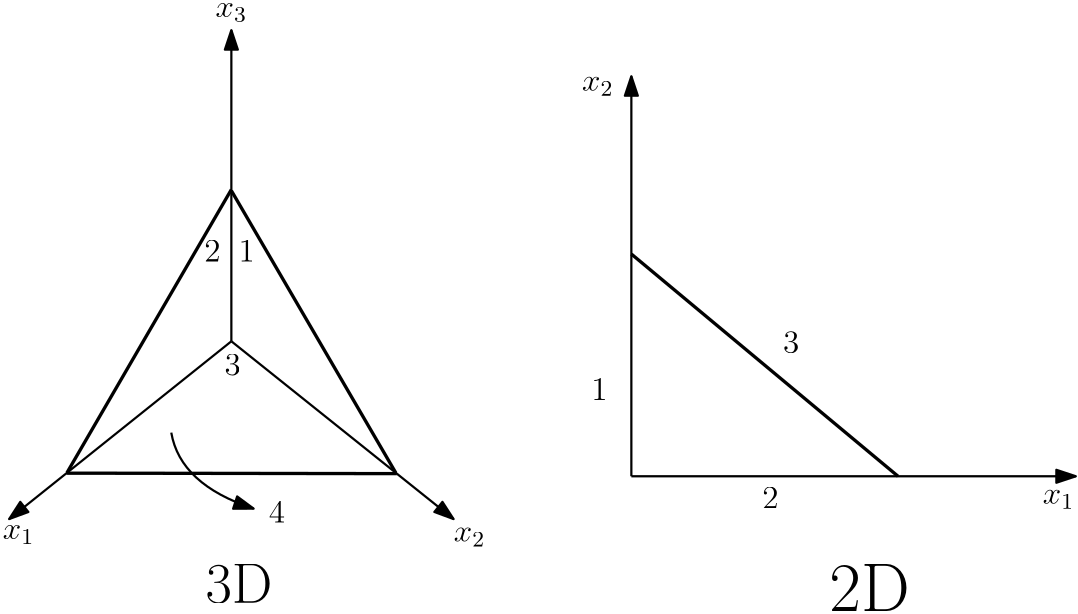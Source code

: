 <?xml version="1.0"?>
<!DOCTYPE ipe SYSTEM "ipe.dtd">
<ipe version="70218" creator="Ipe 7.2.24">
<info created="D:20201007161232" modified="D:20210421182307" author="Francesco Di Nucci - CC BY-SA 4.0" subject="github.com/f-dinucci/appuntiMeccanicaFluidi"/>
<ipestyle name="basic">
<symbol name="arrow/arc(spx)">
<path stroke="sym-stroke" fill="sym-stroke" pen="sym-pen">
0 0 m
-1 0.333 l
-1 -0.333 l
h
</path>
</symbol>
<symbol name="arrow/farc(spx)">
<path stroke="sym-stroke" fill="white" pen="sym-pen">
0 0 m
-1 0.333 l
-1 -0.333 l
h
</path>
</symbol>
<symbol name="arrow/ptarc(spx)">
<path stroke="sym-stroke" fill="sym-stroke" pen="sym-pen">
0 0 m
-1 0.333 l
-0.8 0 l
-1 -0.333 l
h
</path>
</symbol>
<symbol name="arrow/fptarc(spx)">
<path stroke="sym-stroke" fill="white" pen="sym-pen">
0 0 m
-1 0.333 l
-0.8 0 l
-1 -0.333 l
h
</path>
</symbol>
<symbol name="mark/circle(sx)" transformations="translations">
<path fill="sym-stroke">
0.6 0 0 0.6 0 0 e
0.4 0 0 0.4 0 0 e
</path>
</symbol>
<symbol name="mark/disk(sx)" transformations="translations">
<path fill="sym-stroke">
0.6 0 0 0.6 0 0 e
</path>
</symbol>
<symbol name="mark/fdisk(sfx)" transformations="translations">
<group>
<path fill="sym-fill">
0.5 0 0 0.5 0 0 e
</path>
<path fill="sym-stroke" fillrule="eofill">
0.6 0 0 0.6 0 0 e
0.4 0 0 0.4 0 0 e
</path>
</group>
</symbol>
<symbol name="mark/box(sx)" transformations="translations">
<path fill="sym-stroke" fillrule="eofill">
-0.6 -0.6 m
0.6 -0.6 l
0.6 0.6 l
-0.6 0.6 l
h
-0.4 -0.4 m
0.4 -0.4 l
0.4 0.4 l
-0.4 0.4 l
h
</path>
</symbol>
<symbol name="mark/square(sx)" transformations="translations">
<path fill="sym-stroke">
-0.6 -0.6 m
0.6 -0.6 l
0.6 0.6 l
-0.6 0.6 l
h
</path>
</symbol>
<symbol name="mark/fsquare(sfx)" transformations="translations">
<group>
<path fill="sym-fill">
-0.5 -0.5 m
0.5 -0.5 l
0.5 0.5 l
-0.5 0.5 l
h
</path>
<path fill="sym-stroke" fillrule="eofill">
-0.6 -0.6 m
0.6 -0.6 l
0.6 0.6 l
-0.6 0.6 l
h
-0.4 -0.4 m
0.4 -0.4 l
0.4 0.4 l
-0.4 0.4 l
h
</path>
</group>
</symbol>
<symbol name="mark/cross(sx)" transformations="translations">
<group>
<path fill="sym-stroke">
-0.43 -0.57 m
0.57 0.43 l
0.43 0.57 l
-0.57 -0.43 l
h
</path>
<path fill="sym-stroke">
-0.43 0.57 m
0.57 -0.43 l
0.43 -0.57 l
-0.57 0.43 l
h
</path>
</group>
</symbol>
<symbol name="arrow/fnormal(spx)">
<path stroke="sym-stroke" fill="white" pen="sym-pen">
0 0 m
-1 0.333 l
-1 -0.333 l
h
</path>
</symbol>
<symbol name="arrow/pointed(spx)">
<path stroke="sym-stroke" fill="sym-stroke" pen="sym-pen">
0 0 m
-1 0.333 l
-0.8 0 l
-1 -0.333 l
h
</path>
</symbol>
<symbol name="arrow/fpointed(spx)">
<path stroke="sym-stroke" fill="white" pen="sym-pen">
0 0 m
-1 0.333 l
-0.8 0 l
-1 -0.333 l
h
</path>
</symbol>
<symbol name="arrow/linear(spx)">
<path stroke="sym-stroke" pen="sym-pen">
-1 0.333 m
0 0 l
-1 -0.333 l
</path>
</symbol>
<symbol name="arrow/fdouble(spx)">
<path stroke="sym-stroke" fill="white" pen="sym-pen">
0 0 m
-1 0.333 l
-1 -0.333 l
h
-1 0 m
-2 0.333 l
-2 -0.333 l
h
</path>
</symbol>
<symbol name="arrow/double(spx)">
<path stroke="sym-stroke" fill="sym-stroke" pen="sym-pen">
0 0 m
-1 0.333 l
-1 -0.333 l
h
-1 0 m
-2 0.333 l
-2 -0.333 l
h
</path>
</symbol>
<symbol name="arrow/mid-normal(spx)">
<path stroke="sym-stroke" fill="sym-stroke" pen="sym-pen">
0.5 0 m
-0.5 0.333 l
-0.5 -0.333 l
h
</path>
</symbol>
<symbol name="arrow/mid-fnormal(spx)">
<path stroke="sym-stroke" fill="white" pen="sym-pen">
0.5 0 m
-0.5 0.333 l
-0.5 -0.333 l
h
</path>
</symbol>
<symbol name="arrow/mid-pointed(spx)">
<path stroke="sym-stroke" fill="sym-stroke" pen="sym-pen">
0.5 0 m
-0.5 0.333 l
-0.3 0 l
-0.5 -0.333 l
h
</path>
</symbol>
<symbol name="arrow/mid-fpointed(spx)">
<path stroke="sym-stroke" fill="white" pen="sym-pen">
0.5 0 m
-0.5 0.333 l
-0.3 0 l
-0.5 -0.333 l
h
</path>
</symbol>
<symbol name="arrow/mid-double(spx)">
<path stroke="sym-stroke" fill="sym-stroke" pen="sym-pen">
1 0 m
0 0.333 l
0 -0.333 l
h
0 0 m
-1 0.333 l
-1 -0.333 l
h
</path>
</symbol>
<symbol name="arrow/mid-fdouble(spx)">
<path stroke="sym-stroke" fill="white" pen="sym-pen">
1 0 m
0 0.333 l
0 -0.333 l
h
0 0 m
-1 0.333 l
-1 -0.333 l
h
</path>
</symbol>
<anglesize name="22.5 deg" value="22.5"/>
<anglesize name="30 deg" value="30"/>
<anglesize name="45 deg" value="45"/>
<anglesize name="60 deg" value="60"/>
<anglesize name="90 deg" value="90"/>
<arrowsize name="large" value="10"/>
<arrowsize name="small" value="5"/>
<arrowsize name="tiny" value="3"/>
<color name="blue" value="0 0 1"/>
<color name="brown" value="0.647 0.165 0.165"/>
<color name="darkblue" value="0 0 0.545"/>
<color name="darkcyan" value="0 0.545 0.545"/>
<color name="darkgray" value="0.663"/>
<color name="darkgreen" value="0 0.392 0"/>
<color name="darkmagenta" value="0.545 0 0.545"/>
<color name="darkorange" value="1 0.549 0"/>
<color name="darkred" value="0.545 0 0"/>
<color name="gold" value="1 0.843 0"/>
<color name="gray" value="0.745"/>
<color name="green" value="0 1 0"/>
<color name="lightblue" value="0.678 0.847 0.902"/>
<color name="lightcyan" value="0.878 1 1"/>
<color name="lightgray" value="0.827"/>
<color name="lightgreen" value="0.565 0.933 0.565"/>
<color name="lightyellow" value="1 1 0.878"/>
<color name="navy" value="0 0 0.502"/>
<color name="orange" value="1 0.647 0"/>
<color name="pink" value="1 0.753 0.796"/>
<color name="purple" value="0.627 0.125 0.941"/>
<color name="red" value="1 0 0"/>
<color name="seagreen" value="0.18 0.545 0.341"/>
<color name="turquoise" value="0.251 0.878 0.816"/>
<color name="violet" value="0.933 0.51 0.933"/>
<color name="yellow" value="1 1 0"/>
<dashstyle name="dash dot dotted" value="[4 2 1 2 1 2] 0"/>
<dashstyle name="dash dotted" value="[4 2 1 2] 0"/>
<dashstyle name="dashed" value="[4] 0"/>
<dashstyle name="dotted" value="[1 3] 0"/>
<gridsize name="10 pts (~3.5 mm)" value="10"/>
<gridsize name="14 pts (~5 mm)" value="14"/>
<gridsize name="16 pts (~6 mm)" value="16"/>
<gridsize name="20 pts (~7 mm)" value="20"/>
<gridsize name="28 pts (~10 mm)" value="28"/>
<gridsize name="32 pts (~12 mm)" value="32"/>
<gridsize name="4 pts" value="4"/>
<gridsize name="56 pts (~20 mm)" value="56"/>
<gridsize name="8 pts (~3 mm)" value="8"/>
<opacity name="10%" value="0.1"/>
<opacity name="30%" value="0.3"/>
<opacity name="50%" value="0.5"/>
<opacity name="75%" value="0.75"/>
<pen name="fat" value="1.2"/>
<pen name="heavier" value="0.8"/>
<pen name="ultrafat" value="2"/>
<symbolsize name="large" value="5"/>
<symbolsize name="small" value="2"/>
<symbolsize name="tiny" value="1.1"/>
<textsize name="Huge" value="\Huge"/>
<textsize name="LARGE" value="\LARGE"/>
<textsize name="Large" value="\Large"/>
<textsize name="footnote" value="\footnotesize"/>
<textsize name="huge" value="\huge"/>
<textsize name="large" value="\large"/>
<textsize name="small" value="\small"/>
<textsize name="tiny" value="\tiny"/>
<textstyle name="center" begin="\begin{center}" end="\end{center}"/>
<textstyle name="item" begin="\begin{itemize}\item{}" end="\end{itemize}"/>
<textstyle name="itemize" begin="\begin{itemize}" end="\end{itemize}"/>
<tiling name="falling" angle="-60" step="4" width="1"/>
<tiling name="rising" angle="30" step="4" width="1"/>
</ipestyle>
<page>
<layer name="alpha"/>
<view layers="alpha" active="alpha"/>
<path layer="alpha" stroke="black" pen="heavier" arrow="normal/normal">
192 704 m
192 816 l
</path>
<path stroke="black" pen="heavier" arrow="normal/normal">
192 704 m
112 640 l
</path>
<path stroke="black" pen="heavier" arrow="normal/normal">
192 704 m
272 640 l
</path>
<path stroke="black" pen="fat">
132.654 656.524 m
251.552 656.359 l
</path>
<path stroke="black" pen="fat">
132.799 656.639 m
192 758.621 l
</path>
<path stroke="black" pen="fat">
251.19 656.648 m
192 758.231 l
</path>
<text matrix="1 0 0 1 -125.419 -51.0797" transformations="translations" pos="319.96 783.771" stroke="black" type="label" width="5.853" height="7.704" depth="0" valign="baseline" size="large" style="math">1</text>
<text matrix="1 0 0 1 -137.277 -37.3977" transformations="translations" pos="319.504 770.089" stroke="black" type="label" width="5.853" height="7.704" depth="0" valign="baseline" size="large" style="math">2</text>
<text matrix="1 0 0 1 -131.348 -62.4815" transformations="translations" pos="320.872 754.127" stroke="black" type="label" width="5.853" height="7.704" depth="0" valign="baseline" size="large" style="math">3</text>
<text matrix="1 0 0 1 -242.173 -151.415" transformations="translations" pos="351.885 784.227" stroke="black" type="label" width="11.384" height="5.151" depth="1.79" valign="baseline" size="large" style="math">x_1</text>
<text matrix="1 0 0 1 -80.2681 -135.453" transformations="translations" pos="352.341 767.353" stroke="black" type="label" width="11.384" height="5.151" depth="1.79" valign="baseline" size="large" style="math">x_2</text>
<text matrix="1 0 0 1 -166.009 69.3225" transformations="translations" pos="352.341 751.39" stroke="black" type="label" width="11.384" height="5.151" depth="1.79" valign="baseline" size="large" style="math">x_3</text>
<text matrix="1 0 0 1 -14.8125 -117.315" transformations="translations" pos="336.379 800.19" stroke="black" type="label" width="5.853" height="7.704" depth="0" valign="baseline" size="large" style="math">1</text>
<text matrix="1 0 0 1 18.9599 -158.197" transformations="translations" pos="364.199 802.014" stroke="black" type="label" width="5.853" height="7.704" depth="0" valign="baseline" size="large" style="math">2</text>
<text matrix="1 0 0 1 -8.29498 -103.687" transformations="translations" pos="398.86 803.382" stroke="black" type="label" width="5.853" height="7.704" depth="0" valign="baseline" size="large" style="math">3</text>
<text matrix="1 0 0 1 146.347 -135.09" transformations="translations" pos="337.747 780.579" stroke="black" type="label" width="11.384" height="5.151" depth="1.79" valign="baseline" size="large" style="math">x_1</text>
<text matrix="1 0 0 1 -59.2192 9.49016" transformations="translations" pos="377.425 784.683" stroke="black" type="label" width="11.384" height="5.151" depth="1.79" valign="baseline" size="large" style="math">x_2</text>
<path stroke="black" pen="heavier" arrow="normal/normal">
170.37 671.122 m
173.562 652.423
200.014 643.758 c
</path>
<text matrix="1 0 0 1 -129.98 -110.369" transformations="translations" pos="335.467 749.11" stroke="black" type="label" width="5.853" height="7.704" depth="0" valign="baseline" size="large" style="math">4</text>
<text matrix="1 0 0 1 15.9975 27.2549" transformations="translations" pos="166.721 582.645" stroke="black" type="label" width="24.076" height="14.116" depth="0" valign="baseline" size="huge">3D</text>
<text matrix="1 0 0 1 32.5874 24.2924" transformations="translations" pos="374.688 582.645" stroke="black" type="label" width="28.882" height="16.934" depth="0" valign="baseline" size="Huge">2D</text>
<path matrix="1 0 0 1 0 15.405" stroke="black" pen="heavier" arrow="normal/normal">
336 640 m
336 784 l
</path>
<path matrix="1 0 0 1 0 15.405" stroke="black" pen="heavier" arrow="normal/normal">
336 640 m
496 640 l
</path>
<path matrix="1 0 0 1 0 15.405" stroke="black" pen="fat">
336 720 m
432 640 l
</path>
</page>
</ipe>
